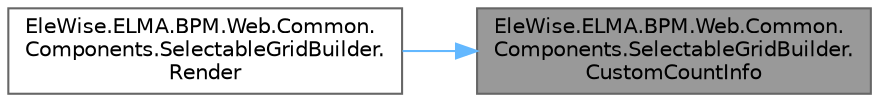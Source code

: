 digraph "EleWise.ELMA.BPM.Web.Common.Components.SelectableGridBuilder.CustomCountInfo"
{
 // LATEX_PDF_SIZE
  bgcolor="transparent";
  edge [fontname=Helvetica,fontsize=10,labelfontname=Helvetica,labelfontsize=10];
  node [fontname=Helvetica,fontsize=10,shape=box,height=0.2,width=0.4];
  rankdir="RL";
  Node1 [id="Node000001",label="EleWise.ELMA.BPM.Web.Common.\lComponents.SelectableGridBuilder.\lCustomCountInfo",height=0.2,width=0.4,color="gray40", fillcolor="grey60", style="filled", fontcolor="black",tooltip="Кастомная панель информация о количестве выбранных элементов"];
  Node1 -> Node2 [id="edge1_Node000001_Node000002",dir="back",color="steelblue1",style="solid",tooltip=" "];
  Node2 [id="Node000002",label="EleWise.ELMA.BPM.Web.Common.\lComponents.SelectableGridBuilder.\lRender",height=0.2,width=0.4,color="grey40", fillcolor="white", style="filled",URL="$class_ele_wise_1_1_e_l_m_a_1_1_b_p_m_1_1_web_1_1_common_1_1_components_1_1_selectable_grid_builder.html#afd320115ce5a7c5f42bebe208b2ee44a",tooltip="Вывод таблицы"];
}
